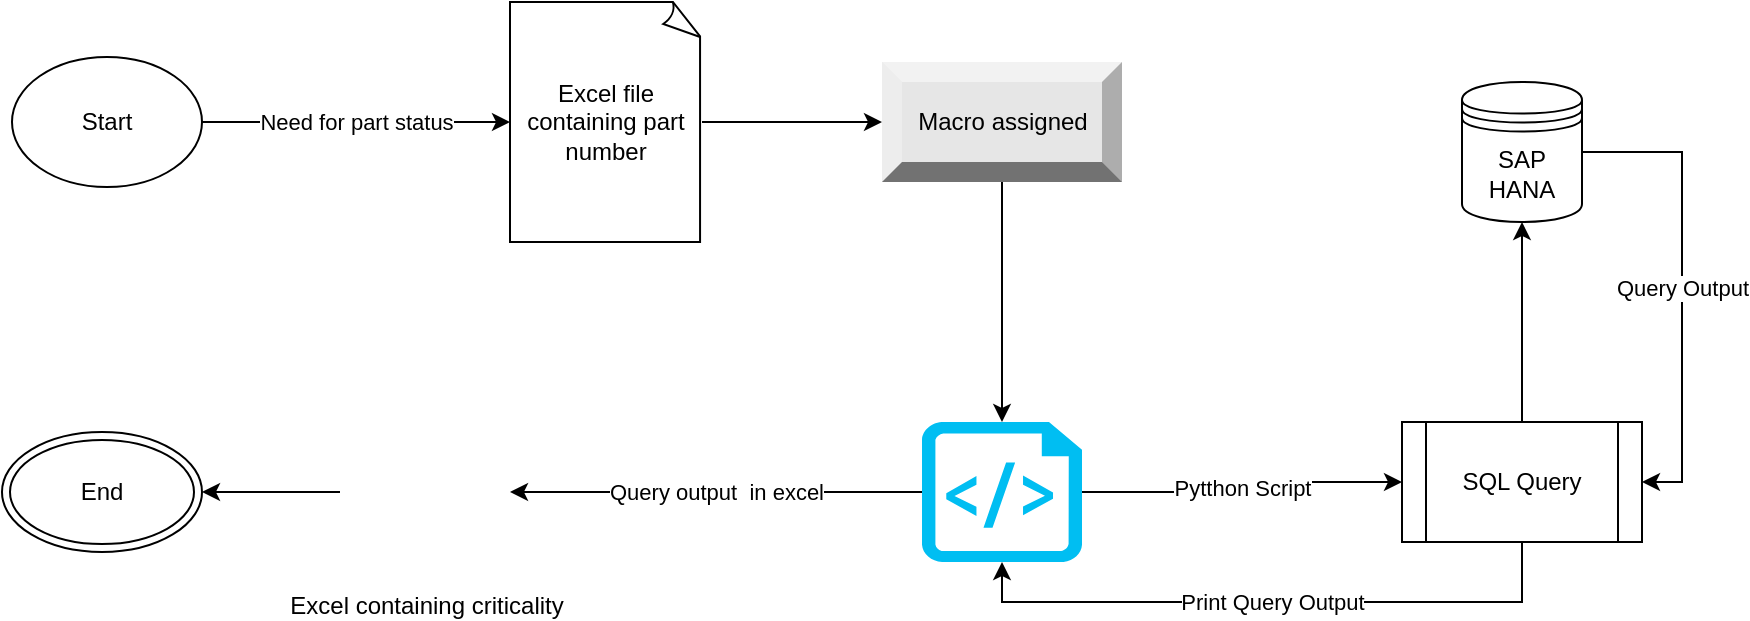 <mxfile version="15.4.1" type="github">
  <diagram id="C5RBs43oDa-KdzZeNtuy" name="Page-1">
    <mxGraphModel dx="862" dy="450" grid="1" gridSize="10" guides="1" tooltips="1" connect="1" arrows="1" fold="1" page="1" pageScale="1" pageWidth="827" pageHeight="1169" math="0" shadow="0">
      <root>
        <mxCell id="WIyWlLk6GJQsqaUBKTNV-0" />
        <mxCell id="WIyWlLk6GJQsqaUBKTNV-1" parent="WIyWlLk6GJQsqaUBKTNV-0" />
        <mxCell id="cdbck4eOsYzxW8ywCNSQ-2" value="Need for part status" style="edgeStyle=orthogonalEdgeStyle;rounded=0;orthogonalLoop=1;jettySize=auto;html=1;entryX=0;entryY=0.5;entryDx=0;entryDy=0;entryPerimeter=0;" edge="1" parent="WIyWlLk6GJQsqaUBKTNV-1" source="cdbck4eOsYzxW8ywCNSQ-0" target="cdbck4eOsYzxW8ywCNSQ-1">
          <mxGeometry relative="1" as="geometry" />
        </mxCell>
        <mxCell id="cdbck4eOsYzxW8ywCNSQ-0" value="Start" style="ellipse;whiteSpace=wrap;html=1;" vertex="1" parent="WIyWlLk6GJQsqaUBKTNV-1">
          <mxGeometry x="65" y="67.5" width="95" height="65" as="geometry" />
        </mxCell>
        <mxCell id="cdbck4eOsYzxW8ywCNSQ-8" value="" style="edgeStyle=orthogonalEdgeStyle;rounded=0;orthogonalLoop=1;jettySize=auto;html=1;" edge="1" parent="WIyWlLk6GJQsqaUBKTNV-1" source="cdbck4eOsYzxW8ywCNSQ-1" target="cdbck4eOsYzxW8ywCNSQ-5">
          <mxGeometry relative="1" as="geometry" />
        </mxCell>
        <mxCell id="cdbck4eOsYzxW8ywCNSQ-1" value="Excel file containing part number" style="whiteSpace=wrap;html=1;shape=mxgraph.basic.document" vertex="1" parent="WIyWlLk6GJQsqaUBKTNV-1">
          <mxGeometry x="314" y="40" width="96" height="120" as="geometry" />
        </mxCell>
        <mxCell id="cdbck4eOsYzxW8ywCNSQ-12" value="" style="edgeStyle=orthogonalEdgeStyle;rounded=0;orthogonalLoop=1;jettySize=auto;html=1;" edge="1" parent="WIyWlLk6GJQsqaUBKTNV-1" source="cdbck4eOsYzxW8ywCNSQ-5" target="cdbck4eOsYzxW8ywCNSQ-11">
          <mxGeometry relative="1" as="geometry" />
        </mxCell>
        <mxCell id="cdbck4eOsYzxW8ywCNSQ-5" value="Macro assigned" style="labelPosition=center;verticalLabelPosition=middle;align=center;html=1;shape=mxgraph.basic.shaded_button;dx=10;fillColor=#E6E6E6;strokeColor=none;" vertex="1" parent="WIyWlLk6GJQsqaUBKTNV-1">
          <mxGeometry x="500" y="70" width="120" height="60" as="geometry" />
        </mxCell>
        <mxCell id="cdbck4eOsYzxW8ywCNSQ-17" value="Pytthon Script" style="edgeStyle=orthogonalEdgeStyle;rounded=0;orthogonalLoop=1;jettySize=auto;html=1;entryX=0;entryY=0.5;entryDx=0;entryDy=0;" edge="1" parent="WIyWlLk6GJQsqaUBKTNV-1" source="cdbck4eOsYzxW8ywCNSQ-11" target="cdbck4eOsYzxW8ywCNSQ-13">
          <mxGeometry relative="1" as="geometry" />
        </mxCell>
        <mxCell id="cdbck4eOsYzxW8ywCNSQ-53" value="Query output&amp;nbsp; in excel" style="edgeStyle=orthogonalEdgeStyle;rounded=0;orthogonalLoop=1;jettySize=auto;html=1;entryX=1;entryY=0.5;entryDx=0;entryDy=0;" edge="1" parent="WIyWlLk6GJQsqaUBKTNV-1" source="cdbck4eOsYzxW8ywCNSQ-11" target="cdbck4eOsYzxW8ywCNSQ-52">
          <mxGeometry relative="1" as="geometry" />
        </mxCell>
        <mxCell id="cdbck4eOsYzxW8ywCNSQ-11" value="" style="verticalLabelPosition=bottom;html=1;verticalAlign=top;align=center;strokeColor=none;fillColor=#00BEF2;shape=mxgraph.azure.script_file;pointerEvents=1;" vertex="1" parent="WIyWlLk6GJQsqaUBKTNV-1">
          <mxGeometry x="520" y="250" width="80" height="70" as="geometry" />
        </mxCell>
        <mxCell id="cdbck4eOsYzxW8ywCNSQ-21" value="Print Query Output" style="edgeStyle=orthogonalEdgeStyle;rounded=0;orthogonalLoop=1;jettySize=auto;html=1;entryX=0.5;entryY=1;entryDx=0;entryDy=0;entryPerimeter=0;" edge="1" parent="WIyWlLk6GJQsqaUBKTNV-1" source="cdbck4eOsYzxW8ywCNSQ-13" target="cdbck4eOsYzxW8ywCNSQ-11">
          <mxGeometry relative="1" as="geometry">
            <Array as="points">
              <mxPoint x="820" y="340" />
              <mxPoint x="560" y="340" />
            </Array>
          </mxGeometry>
        </mxCell>
        <mxCell id="cdbck4eOsYzxW8ywCNSQ-22" style="edgeStyle=orthogonalEdgeStyle;rounded=0;orthogonalLoop=1;jettySize=auto;html=1;entryX=0.5;entryY=1;entryDx=0;entryDy=0;" edge="1" parent="WIyWlLk6GJQsqaUBKTNV-1" source="cdbck4eOsYzxW8ywCNSQ-13" target="cdbck4eOsYzxW8ywCNSQ-14">
          <mxGeometry relative="1" as="geometry" />
        </mxCell>
        <mxCell id="cdbck4eOsYzxW8ywCNSQ-13" value="SQL Query" style="shape=process;whiteSpace=wrap;html=1;backgroundOutline=1;" vertex="1" parent="WIyWlLk6GJQsqaUBKTNV-1">
          <mxGeometry x="760" y="250" width="120" height="60" as="geometry" />
        </mxCell>
        <mxCell id="cdbck4eOsYzxW8ywCNSQ-16" value="Query Output" style="edgeStyle=orthogonalEdgeStyle;rounded=0;orthogonalLoop=1;jettySize=auto;html=1;entryX=1;entryY=0.5;entryDx=0;entryDy=0;" edge="1" parent="WIyWlLk6GJQsqaUBKTNV-1" source="cdbck4eOsYzxW8ywCNSQ-14" target="cdbck4eOsYzxW8ywCNSQ-13">
          <mxGeometry relative="1" as="geometry">
            <Array as="points">
              <mxPoint x="900" y="115" />
              <mxPoint x="900" y="280" />
            </Array>
          </mxGeometry>
        </mxCell>
        <mxCell id="cdbck4eOsYzxW8ywCNSQ-14" value="SAP HANA" style="shape=datastore;whiteSpace=wrap;html=1;" vertex="1" parent="WIyWlLk6GJQsqaUBKTNV-1">
          <mxGeometry x="790" y="80" width="60" height="70" as="geometry" />
        </mxCell>
        <mxCell id="cdbck4eOsYzxW8ywCNSQ-57" value="" style="edgeStyle=orthogonalEdgeStyle;rounded=0;orthogonalLoop=1;jettySize=auto;html=1;" edge="1" parent="WIyWlLk6GJQsqaUBKTNV-1" source="cdbck4eOsYzxW8ywCNSQ-52" target="cdbck4eOsYzxW8ywCNSQ-56">
          <mxGeometry relative="1" as="geometry" />
        </mxCell>
        <mxCell id="cdbck4eOsYzxW8ywCNSQ-52" value="&lt;div&gt;Excel containing criticality&lt;/div&gt;" style="shape=image;html=1;verticalAlign=top;verticalLabelPosition=bottom;labelBackgroundColor=#ffffff;imageAspect=0;aspect=fixed;image=https://cdn0.iconfinder.com/data/icons/logos-microsoft-office-365/128/Microsoft_Office-02-128.png;align=center;" vertex="1" parent="WIyWlLk6GJQsqaUBKTNV-1">
          <mxGeometry x="229" y="242.5" width="85" height="85" as="geometry" />
        </mxCell>
        <mxCell id="cdbck4eOsYzxW8ywCNSQ-56" value="End" style="ellipse;shape=doubleEllipse;whiteSpace=wrap;html=1;" vertex="1" parent="WIyWlLk6GJQsqaUBKTNV-1">
          <mxGeometry x="60" y="255" width="100" height="60" as="geometry" />
        </mxCell>
      </root>
    </mxGraphModel>
  </diagram>
</mxfile>
